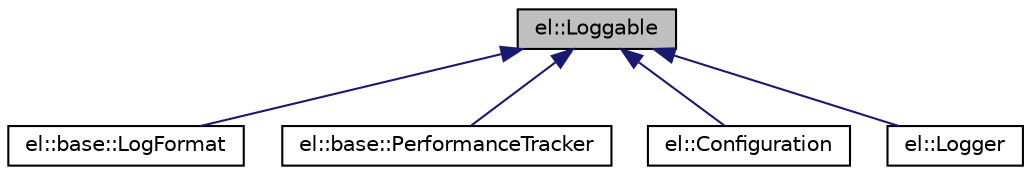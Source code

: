 digraph "el::Loggable"
{
  edge [fontname="Helvetica",fontsize="10",labelfontname="Helvetica",labelfontsize="10"];
  node [fontname="Helvetica",fontsize="10",shape=record];
  Node1 [label="el::Loggable",height=0.2,width=0.4,color="black", fillcolor="grey75", style="filled", fontcolor="black"];
  Node1 -> Node2 [dir="back",color="midnightblue",fontsize="10",style="solid"];
  Node2 [label="el::base::LogFormat",height=0.2,width=0.4,color="black", fillcolor="white", style="filled",URL="$d3/dea/a00046.html",tooltip="Represents log format containing flags and date format. This is used internally to start initial log..."];
  Node1 -> Node3 [dir="back",color="midnightblue",fontsize="10",style="solid"];
  Node3 [label="el::base::PerformanceTracker",height=0.2,width=0.4,color="black", fillcolor="white", style="filled",URL="$de/de1/a00065.html",tooltip="Represents performanceTracker block of code that conditionally adds performance status to log either ..."];
  Node1 -> Node4 [dir="back",color="midnightblue",fontsize="10",style="solid"];
  Node4 [label="el::Configuration",height=0.2,width=0.4,color="black", fillcolor="white", style="filled",URL="$d7/dd4/a00013.html",tooltip="Represents single configuration that has representing level, configuration type and a string based va..."];
  Node1 -> Node5 [dir="back",color="midnightblue",fontsize="10",style="solid"];
  Node5 [label="el::Logger",height=0.2,width=0.4,color="black", fillcolor="white", style="filled",URL="$d4/dca/a00048.html",tooltip="Represents a logger holding ID and configurations we need to write logs. "];
}
